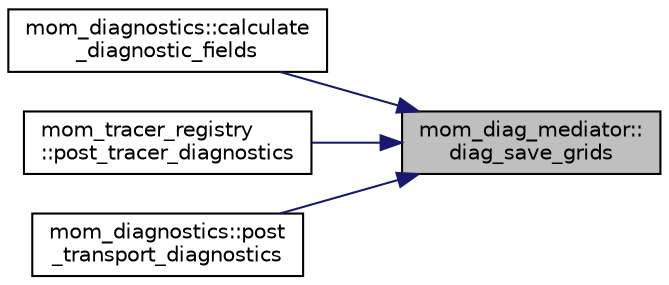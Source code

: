 digraph "mom_diag_mediator::diag_save_grids"
{
 // INTERACTIVE_SVG=YES
 // LATEX_PDF_SIZE
  edge [fontname="Helvetica",fontsize="10",labelfontname="Helvetica",labelfontsize="10"];
  node [fontname="Helvetica",fontsize="10",shape=record];
  rankdir="RL";
  Node1 [label="mom_diag_mediator::\ldiag_save_grids",height=0.2,width=0.4,color="black", fillcolor="grey75", style="filled", fontcolor="black",tooltip="Save the current diagnostic grids in the temporary structure within diag."];
  Node1 -> Node2 [dir="back",color="midnightblue",fontsize="10",style="solid",fontname="Helvetica"];
  Node2 [label="mom_diagnostics::calculate\l_diagnostic_fields",height=0.2,width=0.4,color="black", fillcolor="white", style="filled",URL="$namespacemom__diagnostics.html#a6bd689b4d9f660020d8e3960879b4799",tooltip="Diagnostics not more naturally calculated elsewhere are computed here."];
  Node1 -> Node3 [dir="back",color="midnightblue",fontsize="10",style="solid",fontname="Helvetica"];
  Node3 [label="mom_tracer_registry\l::post_tracer_diagnostics",height=0.2,width=0.4,color="black", fillcolor="white", style="filled",URL="$namespacemom__tracer__registry.html#aae115ceac71649d8499b52a5d1d1bd8b",tooltip="post_tracer_diagnostics does post_data calls for any diagnostics that are being handled via the trace..."];
  Node1 -> Node4 [dir="back",color="midnightblue",fontsize="10",style="solid",fontname="Helvetica"];
  Node4 [label="mom_diagnostics::post\l_transport_diagnostics",height=0.2,width=0.4,color="black", fillcolor="white", style="filled",URL="$namespacemom__diagnostics.html#acab7430159d4702301069d0d4f82f45c",tooltip="This routine posts diagnostics of the transports, including the subgridscale contributions."];
}
